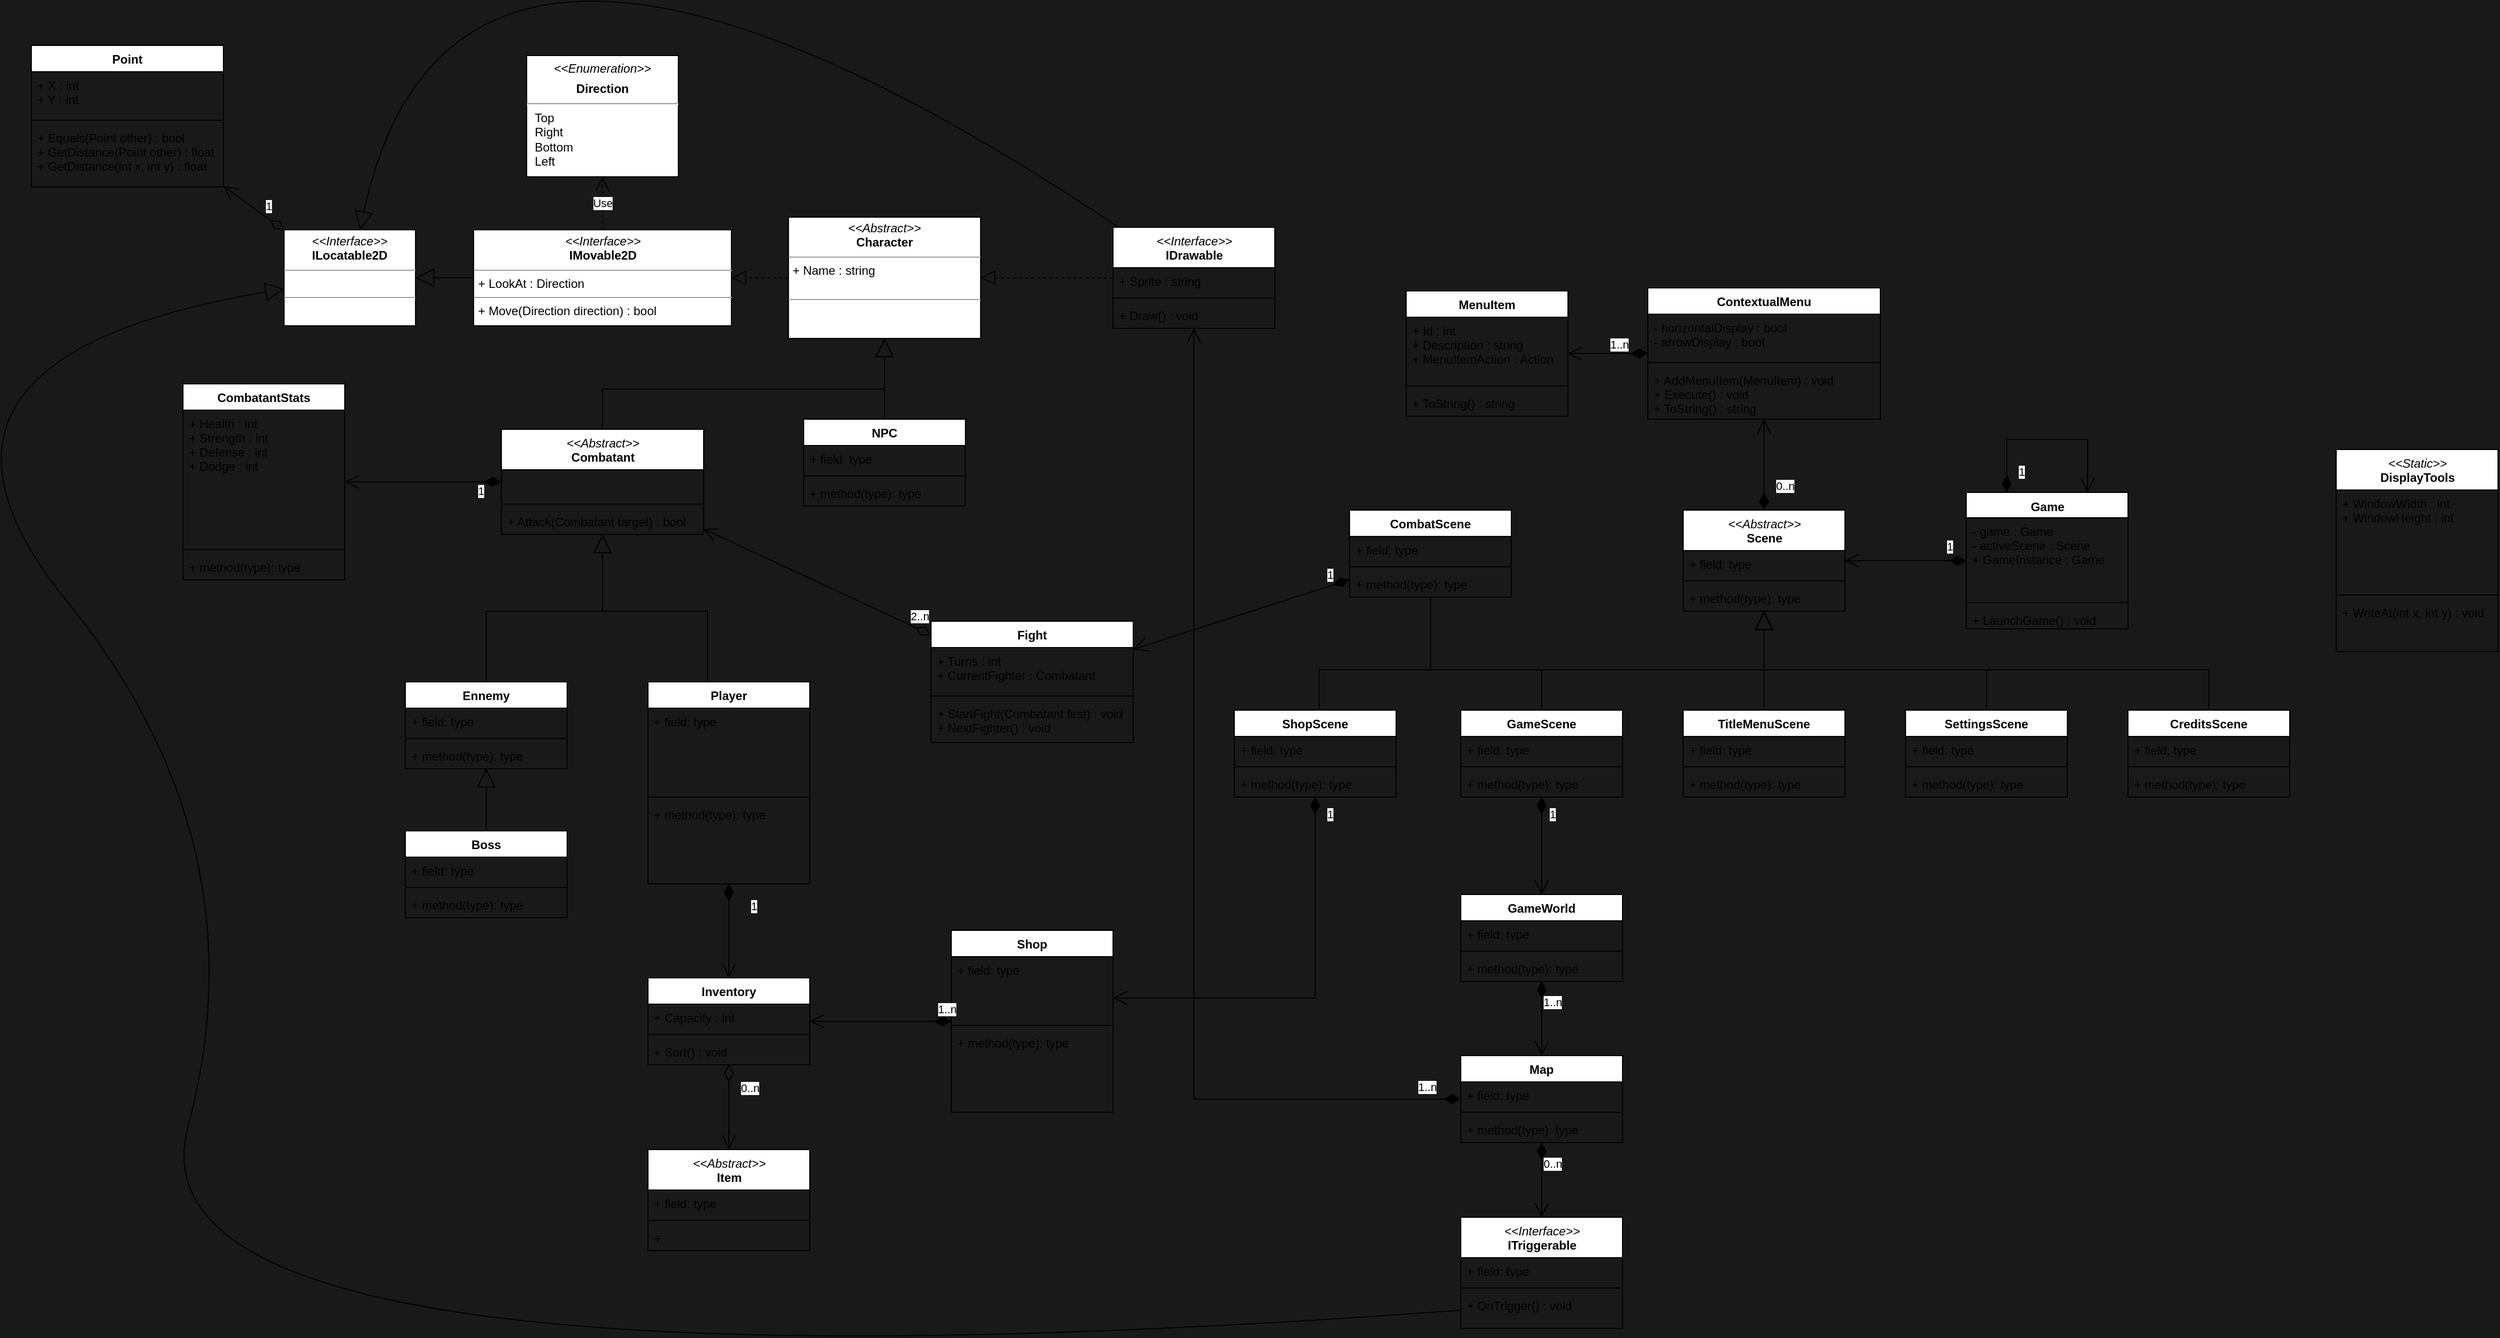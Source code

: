<mxfile version="15.4.0" type="device"><diagram id="C5RBs43oDa-KdzZeNtuy" name="Page-1"><mxGraphModel dx="1221" dy="1114" grid="1" gridSize="10" guides="1" tooltips="1" connect="1" arrows="1" fold="1" page="0" pageScale="1" pageWidth="1169" pageHeight="827" background="#191919" math="0" shadow="0"><root><mxCell id="WIyWlLk6GJQsqaUBKTNV-0"/><mxCell id="WIyWlLk6GJQsqaUBKTNV-1" parent="WIyWlLk6GJQsqaUBKTNV-0"/><mxCell id="5swHYzabRFGuGf4kcsna-0" value="NPC" style="swimlane;fontStyle=1;align=center;verticalAlign=top;childLayout=stackLayout;horizontal=1;startSize=26;horizontalStack=0;resizeParent=1;resizeParentMax=0;resizeLast=0;collapsible=1;marginBottom=0;" parent="WIyWlLk6GJQsqaUBKTNV-1" vertex="1"><mxGeometry x="804" y="380" width="160" height="86" as="geometry"/></mxCell><mxCell id="5swHYzabRFGuGf4kcsna-1" value="+ field: type" style="text;strokeColor=none;fillColor=none;align=left;verticalAlign=top;spacingLeft=4;spacingRight=4;overflow=hidden;rotatable=0;points=[[0,0.5],[1,0.5]];portConstraint=eastwest;" parent="5swHYzabRFGuGf4kcsna-0" vertex="1"><mxGeometry y="26" width="160" height="26" as="geometry"/></mxCell><mxCell id="5swHYzabRFGuGf4kcsna-2" value="" style="line;strokeWidth=1;fillColor=none;align=left;verticalAlign=middle;spacingTop=-1;spacingLeft=3;spacingRight=3;rotatable=0;labelPosition=right;points=[];portConstraint=eastwest;" parent="5swHYzabRFGuGf4kcsna-0" vertex="1"><mxGeometry y="52" width="160" height="8" as="geometry"/></mxCell><mxCell id="5swHYzabRFGuGf4kcsna-3" value="+ method(type): type" style="text;strokeColor=none;fillColor=none;align=left;verticalAlign=top;spacingLeft=4;spacingRight=4;overflow=hidden;rotatable=0;points=[[0,0.5],[1,0.5]];portConstraint=eastwest;" parent="5swHYzabRFGuGf4kcsna-0" vertex="1"><mxGeometry y="60" width="160" height="26" as="geometry"/></mxCell><mxCell id="5swHYzabRFGuGf4kcsna-8" value="Ennemy" style="swimlane;fontStyle=1;align=center;verticalAlign=top;childLayout=stackLayout;horizontal=1;startSize=26;horizontalStack=0;resizeParent=1;resizeParentMax=0;resizeLast=0;collapsible=1;marginBottom=0;" parent="WIyWlLk6GJQsqaUBKTNV-1" vertex="1"><mxGeometry x="410" y="640" width="160" height="86" as="geometry"/></mxCell><mxCell id="5swHYzabRFGuGf4kcsna-9" value="+ field: type" style="text;strokeColor=none;fillColor=none;align=left;verticalAlign=top;spacingLeft=4;spacingRight=4;overflow=hidden;rotatable=0;points=[[0,0.5],[1,0.5]];portConstraint=eastwest;" parent="5swHYzabRFGuGf4kcsna-8" vertex="1"><mxGeometry y="26" width="160" height="26" as="geometry"/></mxCell><mxCell id="5swHYzabRFGuGf4kcsna-10" value="" style="line;strokeWidth=1;fillColor=none;align=left;verticalAlign=middle;spacingTop=-1;spacingLeft=3;spacingRight=3;rotatable=0;labelPosition=right;points=[];portConstraint=eastwest;" parent="5swHYzabRFGuGf4kcsna-8" vertex="1"><mxGeometry y="52" width="160" height="8" as="geometry"/></mxCell><mxCell id="5swHYzabRFGuGf4kcsna-11" value="+ method(type): type" style="text;strokeColor=none;fillColor=none;align=left;verticalAlign=top;spacingLeft=4;spacingRight=4;overflow=hidden;rotatable=0;points=[[0,0.5],[1,0.5]];portConstraint=eastwest;" parent="5swHYzabRFGuGf4kcsna-8" vertex="1"><mxGeometry y="60" width="160" height="26" as="geometry"/></mxCell><mxCell id="5swHYzabRFGuGf4kcsna-12" value="Player" style="swimlane;fontStyle=1;align=center;verticalAlign=top;childLayout=stackLayout;horizontal=1;startSize=26;horizontalStack=0;resizeParent=1;resizeParentMax=0;resizeLast=0;collapsible=1;marginBottom=0;strokeWidth=1;" parent="WIyWlLk6GJQsqaUBKTNV-1" vertex="1"><mxGeometry x="650" y="640" width="160" height="200" as="geometry"/></mxCell><mxCell id="5swHYzabRFGuGf4kcsna-13" value="+ field: type" style="text;strokeColor=none;fillColor=none;align=left;verticalAlign=top;spacingLeft=4;spacingRight=4;overflow=hidden;rotatable=0;points=[[0,0.5],[1,0.5]];portConstraint=eastwest;" parent="5swHYzabRFGuGf4kcsna-12" vertex="1"><mxGeometry y="26" width="160" height="84" as="geometry"/></mxCell><mxCell id="5swHYzabRFGuGf4kcsna-14" value="" style="line;strokeWidth=1;fillColor=none;align=left;verticalAlign=middle;spacingTop=-1;spacingLeft=3;spacingRight=3;rotatable=0;labelPosition=right;points=[];portConstraint=eastwest;" parent="5swHYzabRFGuGf4kcsna-12" vertex="1"><mxGeometry y="110" width="160" height="8" as="geometry"/></mxCell><mxCell id="5swHYzabRFGuGf4kcsna-15" value="+ method(type): type" style="text;strokeColor=none;fillColor=none;align=left;verticalAlign=top;spacingLeft=4;spacingRight=4;overflow=hidden;rotatable=0;points=[[0,0.5],[1,0.5]];portConstraint=eastwest;" parent="5swHYzabRFGuGf4kcsna-12" vertex="1"><mxGeometry y="118" width="160" height="82" as="geometry"/></mxCell><mxCell id="5swHYzabRFGuGf4kcsna-21" value="Boss" style="swimlane;fontStyle=1;align=center;verticalAlign=top;childLayout=stackLayout;horizontal=1;startSize=26;horizontalStack=0;resizeParent=1;resizeParentMax=0;resizeLast=0;collapsible=1;marginBottom=0;" parent="WIyWlLk6GJQsqaUBKTNV-1" vertex="1"><mxGeometry x="410" y="787.5" width="160" height="86" as="geometry"/></mxCell><mxCell id="5swHYzabRFGuGf4kcsna-22" value="+ field: type" style="text;strokeColor=none;fillColor=none;align=left;verticalAlign=top;spacingLeft=4;spacingRight=4;overflow=hidden;rotatable=0;points=[[0,0.5],[1,0.5]];portConstraint=eastwest;" parent="5swHYzabRFGuGf4kcsna-21" vertex="1"><mxGeometry y="26" width="160" height="26" as="geometry"/></mxCell><mxCell id="5swHYzabRFGuGf4kcsna-23" value="" style="line;strokeWidth=1;fillColor=none;align=left;verticalAlign=middle;spacingTop=-1;spacingLeft=3;spacingRight=3;rotatable=0;labelPosition=right;points=[];portConstraint=eastwest;" parent="5swHYzabRFGuGf4kcsna-21" vertex="1"><mxGeometry y="52" width="160" height="8" as="geometry"/></mxCell><mxCell id="5swHYzabRFGuGf4kcsna-24" value="+ method(type): type" style="text;strokeColor=none;fillColor=none;align=left;verticalAlign=top;spacingLeft=4;spacingRight=4;overflow=hidden;rotatable=0;points=[[0,0.5],[1,0.5]];portConstraint=eastwest;" parent="5swHYzabRFGuGf4kcsna-21" vertex="1"><mxGeometry y="60" width="160" height="26" as="geometry"/></mxCell><mxCell id="5swHYzabRFGuGf4kcsna-29" value="&lt;p style=&quot;margin: 0px ; margin-top: 4px ; text-align: center&quot;&gt;&lt;i&gt;&amp;lt;&amp;lt;Abstract&amp;gt;&amp;gt;&lt;/i&gt;&lt;br&gt;&lt;b&gt;Character&lt;/b&gt;&lt;/p&gt;&lt;hr size=&quot;1&quot;&gt;&lt;p style=&quot;margin: 0px ; margin-left: 4px&quot;&gt;+ Name : string&lt;br&gt;&lt;/p&gt;&lt;p style=&quot;margin: 0px ; margin-left: 4px&quot;&gt;&lt;br&gt;&lt;/p&gt;&lt;hr size=&quot;1&quot;&gt;&lt;p style=&quot;margin: 0px ; margin-left: 4px&quot;&gt;&lt;br&gt;&lt;/p&gt;" style="verticalAlign=top;align=left;overflow=fill;fontSize=12;fontFamily=Helvetica;html=1;" parent="WIyWlLk6GJQsqaUBKTNV-1" vertex="1"><mxGeometry x="789" y="180" width="190" height="120" as="geometry"/></mxCell><mxCell id="5swHYzabRFGuGf4kcsna-32" value="" style="endArrow=block;endSize=16;endFill=0;html=1;edgeStyle=orthogonalEdgeStyle;rounded=0;" parent="WIyWlLk6GJQsqaUBKTNV-1" source="INyZbUlqWB3TaKGI_eGS-89" target="5swHYzabRFGuGf4kcsna-29" edge="1"><mxGeometry width="160" relative="1" as="geometry"><mxPoint x="894" y="480" as="sourcePoint"/><mxPoint x="894" y="330" as="targetPoint"/><Array as="points"><mxPoint x="605" y="350"/><mxPoint x="884" y="350"/></Array></mxGeometry></mxCell><mxCell id="5swHYzabRFGuGf4kcsna-34" value="" style="endArrow=block;endSize=16;endFill=0;html=1;edgeStyle=orthogonalEdgeStyle;" parent="WIyWlLk6GJQsqaUBKTNV-1" source="5swHYzabRFGuGf4kcsna-21" target="5swHYzabRFGuGf4kcsna-8" edge="1"><mxGeometry width="160" relative="1" as="geometry"><mxPoint x="695" y="560" as="sourcePoint"/><mxPoint x="695" y="410" as="targetPoint"/></mxGeometry></mxCell><mxCell id="5swHYzabRFGuGf4kcsna-46" value="Point" style="swimlane;fontStyle=1;align=center;verticalAlign=top;childLayout=stackLayout;horizontal=1;startSize=26;horizontalStack=0;resizeParent=1;resizeParentMax=0;resizeLast=0;collapsible=1;marginBottom=0;" parent="WIyWlLk6GJQsqaUBKTNV-1" vertex="1"><mxGeometry x="40" y="10" width="190" height="140" as="geometry"/></mxCell><mxCell id="5swHYzabRFGuGf4kcsna-47" value="+ X : int&#10;+ Y : int" style="text;strokeColor=none;fillColor=none;align=left;verticalAlign=top;spacingLeft=4;spacingRight=4;overflow=hidden;rotatable=0;points=[[0,0.5],[1,0.5]];portConstraint=eastwest;" parent="5swHYzabRFGuGf4kcsna-46" vertex="1"><mxGeometry y="26" width="190" height="44" as="geometry"/></mxCell><mxCell id="5swHYzabRFGuGf4kcsna-48" value="" style="line;strokeWidth=1;fillColor=none;align=left;verticalAlign=middle;spacingTop=-1;spacingLeft=3;spacingRight=3;rotatable=0;labelPosition=right;points=[];portConstraint=eastwest;" parent="5swHYzabRFGuGf4kcsna-46" vertex="1"><mxGeometry y="70" width="190" height="8" as="geometry"/></mxCell><mxCell id="5swHYzabRFGuGf4kcsna-49" value="+ Equals(Point other) : bool&#10;+ GetDistance(Point other) : float&#10;+ GetDistance(int x, int y) : float" style="text;strokeColor=none;fillColor=none;align=left;verticalAlign=top;spacingLeft=4;spacingRight=4;overflow=hidden;rotatable=0;points=[[0,0.5],[1,0.5]];portConstraint=eastwest;" parent="5swHYzabRFGuGf4kcsna-46" vertex="1"><mxGeometry y="78" width="190" height="62" as="geometry"/></mxCell><mxCell id="5swHYzabRFGuGf4kcsna-54" value="&lt;p style=&quot;margin: 0px ; margin-top: 4px ; text-align: center&quot;&gt;&lt;i&gt;&amp;lt;&amp;lt;Interface&amp;gt;&amp;gt;&lt;/i&gt;&lt;br&gt;&lt;b&gt;IMovable2D&lt;/b&gt;&lt;/p&gt;&lt;hr size=&quot;1&quot;&gt;&lt;p style=&quot;margin: 0px ; margin-left: 4px&quot;&gt;+ LookAt : Direction&lt;/p&gt;&lt;hr size=&quot;1&quot;&gt;&lt;p style=&quot;margin: 0px ; margin-left: 4px&quot;&gt;+ Move(Direction direction) : bool&lt;br&gt;&lt;/p&gt;" style="verticalAlign=top;align=left;overflow=fill;fontSize=12;fontFamily=Helvetica;html=1;" parent="WIyWlLk6GJQsqaUBKTNV-1" vertex="1"><mxGeometry x="477.5" y="192.5" width="255" height="95" as="geometry"/></mxCell><mxCell id="5swHYzabRFGuGf4kcsna-57" value="" style="endArrow=block;dashed=1;endFill=0;endSize=12;html=1;edgeStyle=orthogonalEdgeStyle;" parent="WIyWlLk6GJQsqaUBKTNV-1" source="5swHYzabRFGuGf4kcsna-29" target="5swHYzabRFGuGf4kcsna-54" edge="1"><mxGeometry width="160" relative="1" as="geometry"><mxPoint x="880" y="160" as="sourcePoint"/><mxPoint x="760" y="100" as="targetPoint"/></mxGeometry></mxCell><mxCell id="5swHYzabRFGuGf4kcsna-67" value="&lt;p style=&quot;margin: 0px ; margin-top: 6px ; text-align: center&quot;&gt;&lt;i&gt;&amp;lt;&amp;lt;Enumeration&amp;gt;&amp;gt;&lt;/i&gt;&lt;br&gt;&lt;/p&gt;&lt;p style=&quot;margin: 0px ; margin-top: 6px ; text-align: center&quot;&gt;&lt;b&gt;Direction&lt;/b&gt;&lt;/p&gt;&lt;hr&gt;&lt;p style=&quot;margin: 0px ; margin-left: 8px&quot;&gt;Top&lt;/p&gt;&lt;p style=&quot;margin: 0px ; margin-left: 8px&quot;&gt;Right&lt;/p&gt;&lt;p style=&quot;margin: 0px ; margin-left: 8px&quot;&gt;Bottom&lt;/p&gt;&lt;p style=&quot;margin: 0px ; margin-left: 8px&quot;&gt;Left&lt;/p&gt;" style="align=left;overflow=fill;html=1;dropTarget=0;" parent="WIyWlLk6GJQsqaUBKTNV-1" vertex="1"><mxGeometry x="530" y="20" width="150" height="120" as="geometry"/></mxCell><mxCell id="5swHYzabRFGuGf4kcsna-75" value="&lt;p style=&quot;margin: 0px ; margin-top: 4px ; text-align: center&quot;&gt;&lt;i&gt;&amp;lt;&amp;lt;Interface&amp;gt;&amp;gt;&lt;/i&gt;&lt;br&gt;&lt;b&gt;ILocatable2D&lt;/b&gt;&lt;/p&gt;&lt;hr size=&quot;1&quot;&gt;&lt;p style=&quot;margin: 0px ; margin-left: 4px&quot;&gt;&lt;br&gt;&lt;/p&gt;&lt;hr size=&quot;1&quot;&gt;&lt;p style=&quot;margin: 0px ; margin-left: 4px&quot;&gt;&lt;br&gt;&lt;/p&gt;" style="verticalAlign=top;align=left;overflow=fill;fontSize=12;fontFamily=Helvetica;html=1;" parent="WIyWlLk6GJQsqaUBKTNV-1" vertex="1"><mxGeometry x="290" y="192.5" width="130" height="95" as="geometry"/></mxCell><mxCell id="5swHYzabRFGuGf4kcsna-76" value="" style="endArrow=block;endSize=16;endFill=0;html=1;edgeStyle=orthogonalEdgeStyle;" parent="WIyWlLk6GJQsqaUBKTNV-1" source="5swHYzabRFGuGf4kcsna-54" target="5swHYzabRFGuGf4kcsna-75" edge="1"><mxGeometry width="160" relative="1" as="geometry"><mxPoint x="1150.0" y="600" as="sourcePoint"/><mxPoint x="1150.0" y="506" as="targetPoint"/></mxGeometry></mxCell><mxCell id="KrV9ADqe-Hzgv187CyDO-4" value="1" style="endArrow=open;html=1;endSize=12;startArrow=diamondThin;startSize=14;startFill=0;align=left;verticalAlign=bottom;" parent="WIyWlLk6GJQsqaUBKTNV-1" source="5swHYzabRFGuGf4kcsna-75" target="5swHYzabRFGuGf4kcsna-46" edge="1"><mxGeometry x="-0.333" relative="1" as="geometry"><mxPoint x="325" y="287.5" as="sourcePoint"/><mxPoint x="325" y="447.5" as="targetPoint"/><mxPoint as="offset"/></mxGeometry></mxCell><mxCell id="KrV9ADqe-Hzgv187CyDO-5" value="Use" style="endArrow=open;endSize=12;dashed=1;html=1;edgeStyle=orthogonalEdgeStyle;" parent="WIyWlLk6GJQsqaUBKTNV-1" source="5swHYzabRFGuGf4kcsna-54" target="5swHYzabRFGuGf4kcsna-67" edge="1"><mxGeometry width="160" relative="1" as="geometry"><mxPoint x="450" y="130" as="sourcePoint"/><mxPoint x="680" y="161" as="targetPoint"/></mxGeometry></mxCell><mxCell id="KrV9ADqe-Hzgv187CyDO-27" value="Inventory" style="swimlane;fontStyle=1;align=center;verticalAlign=top;childLayout=stackLayout;horizontal=1;startSize=26;horizontalStack=0;resizeParent=1;resizeParentMax=0;resizeLast=0;collapsible=1;marginBottom=0;" parent="WIyWlLk6GJQsqaUBKTNV-1" vertex="1"><mxGeometry x="650" y="933" width="160" height="86" as="geometry"/></mxCell><mxCell id="KrV9ADqe-Hzgv187CyDO-28" value="+ Capacity : int" style="text;strokeColor=none;fillColor=none;align=left;verticalAlign=top;spacingLeft=4;spacingRight=4;overflow=hidden;rotatable=0;points=[[0,0.5],[1,0.5]];portConstraint=eastwest;" parent="KrV9ADqe-Hzgv187CyDO-27" vertex="1"><mxGeometry y="26" width="160" height="26" as="geometry"/></mxCell><mxCell id="KrV9ADqe-Hzgv187CyDO-29" value="" style="line;strokeWidth=1;fillColor=none;align=left;verticalAlign=middle;spacingTop=-1;spacingLeft=3;spacingRight=3;rotatable=0;labelPosition=right;points=[];portConstraint=eastwest;" parent="KrV9ADqe-Hzgv187CyDO-27" vertex="1"><mxGeometry y="52" width="160" height="8" as="geometry"/></mxCell><mxCell id="KrV9ADqe-Hzgv187CyDO-30" value="+ Sort() : void" style="text;strokeColor=none;fillColor=none;align=left;verticalAlign=top;spacingLeft=4;spacingRight=4;overflow=hidden;rotatable=0;points=[[0,0.5],[1,0.5]];portConstraint=eastwest;" parent="KrV9ADqe-Hzgv187CyDO-27" vertex="1"><mxGeometry y="60" width="160" height="26" as="geometry"/></mxCell><mxCell id="f3-75gtxWehkVHyLDxz1-0" value="0..n" style="endArrow=open;html=1;endSize=12;startArrow=diamondThin;startSize=14;startFill=0;edgeStyle=orthogonalEdgeStyle;align=left;verticalAlign=bottom;rounded=0;" parent="WIyWlLk6GJQsqaUBKTNV-1" source="KrV9ADqe-Hzgv187CyDO-27" target="vQ3LU-gLf3fFYxBnBf0y-0" edge="1"><mxGeometry x="-0.25" y="10" relative="1" as="geometry"><mxPoint x="575" y="782.5" as="sourcePoint"/><mxPoint x="510" y="840" as="targetPoint"/><mxPoint as="offset"/></mxGeometry></mxCell><mxCell id="f3-75gtxWehkVHyLDxz1-1" value="1" style="endArrow=open;html=1;endSize=12;startArrow=diamondThin;startSize=14;startFill=1;edgeStyle=orthogonalEdgeStyle;align=left;verticalAlign=bottom;rounded=0;" parent="WIyWlLk6GJQsqaUBKTNV-1" source="5swHYzabRFGuGf4kcsna-12" target="KrV9ADqe-Hzgv187CyDO-27" edge="1"><mxGeometry x="-0.333" y="20" relative="1" as="geometry"><mxPoint x="685" y="860" as="sourcePoint"/><mxPoint x="845" y="860" as="targetPoint"/><mxPoint as="offset"/></mxGeometry></mxCell><mxCell id="f3-75gtxWehkVHyLDxz1-2" value="GameWorld" style="swimlane;fontStyle=1;align=center;verticalAlign=top;childLayout=stackLayout;horizontal=1;startSize=26;horizontalStack=0;resizeParent=1;resizeParentMax=0;resizeLast=0;collapsible=1;marginBottom=0;" parent="WIyWlLk6GJQsqaUBKTNV-1" vertex="1"><mxGeometry x="1454" y="850.5" width="160" height="86" as="geometry"/></mxCell><mxCell id="f3-75gtxWehkVHyLDxz1-3" value="+ field: type" style="text;strokeColor=none;fillColor=none;align=left;verticalAlign=top;spacingLeft=4;spacingRight=4;overflow=hidden;rotatable=0;points=[[0,0.5],[1,0.5]];portConstraint=eastwest;" parent="f3-75gtxWehkVHyLDxz1-2" vertex="1"><mxGeometry y="26" width="160" height="26" as="geometry"/></mxCell><mxCell id="f3-75gtxWehkVHyLDxz1-4" value="" style="line;strokeWidth=1;fillColor=none;align=left;verticalAlign=middle;spacingTop=-1;spacingLeft=3;spacingRight=3;rotatable=0;labelPosition=right;points=[];portConstraint=eastwest;" parent="f3-75gtxWehkVHyLDxz1-2" vertex="1"><mxGeometry y="52" width="160" height="8" as="geometry"/></mxCell><mxCell id="f3-75gtxWehkVHyLDxz1-5" value="+ method(type): type" style="text;strokeColor=none;fillColor=none;align=left;verticalAlign=top;spacingLeft=4;spacingRight=4;overflow=hidden;rotatable=0;points=[[0,0.5],[1,0.5]];portConstraint=eastwest;" parent="f3-75gtxWehkVHyLDxz1-2" vertex="1"><mxGeometry y="60" width="160" height="26" as="geometry"/></mxCell><mxCell id="INyZbUlqWB3TaKGI_eGS-0" value="Map" style="swimlane;fontStyle=1;align=center;verticalAlign=top;childLayout=stackLayout;horizontal=1;startSize=26;horizontalStack=0;resizeParent=1;resizeParentMax=0;resizeLast=0;collapsible=1;marginBottom=0;" parent="WIyWlLk6GJQsqaUBKTNV-1" vertex="1"><mxGeometry x="1454" y="1010" width="160" height="86" as="geometry"/></mxCell><mxCell id="INyZbUlqWB3TaKGI_eGS-1" value="+ field: type" style="text;strokeColor=none;fillColor=none;align=left;verticalAlign=top;spacingLeft=4;spacingRight=4;overflow=hidden;rotatable=0;points=[[0,0.5],[1,0.5]];portConstraint=eastwest;" parent="INyZbUlqWB3TaKGI_eGS-0" vertex="1"><mxGeometry y="26" width="160" height="26" as="geometry"/></mxCell><mxCell id="INyZbUlqWB3TaKGI_eGS-2" value="" style="line;strokeWidth=1;fillColor=none;align=left;verticalAlign=middle;spacingTop=-1;spacingLeft=3;spacingRight=3;rotatable=0;labelPosition=right;points=[];portConstraint=eastwest;" parent="INyZbUlqWB3TaKGI_eGS-0" vertex="1"><mxGeometry y="52" width="160" height="8" as="geometry"/></mxCell><mxCell id="INyZbUlqWB3TaKGI_eGS-3" value="+ method(type): type" style="text;strokeColor=none;fillColor=none;align=left;verticalAlign=top;spacingLeft=4;spacingRight=4;overflow=hidden;rotatable=0;points=[[0,0.5],[1,0.5]];portConstraint=eastwest;" parent="INyZbUlqWB3TaKGI_eGS-0" vertex="1"><mxGeometry y="60" width="160" height="26" as="geometry"/></mxCell><mxCell id="INyZbUlqWB3TaKGI_eGS-5" value="1..n" style="endArrow=open;html=1;endSize=12;startArrow=diamondThin;startSize=14;startFill=1;edgeStyle=orthogonalEdgeStyle;align=left;verticalAlign=bottom;rounded=0;" parent="WIyWlLk6GJQsqaUBKTNV-1" source="f3-75gtxWehkVHyLDxz1-2" target="INyZbUlqWB3TaKGI_eGS-0" edge="1"><mxGeometry x="-0.191" relative="1" as="geometry"><mxPoint x="1670" y="970" as="sourcePoint"/><mxPoint x="1670" y="1101" as="targetPoint"/><mxPoint as="offset"/></mxGeometry></mxCell><mxCell id="INyZbUlqWB3TaKGI_eGS-10" value="&lt;i&gt;&amp;lt;&amp;lt;Interface&amp;gt;&amp;gt;&lt;br&gt;&lt;/i&gt;&lt;b&gt;ITriggerable&lt;/b&gt;" style="swimlane;fontStyle=0;align=center;verticalAlign=top;childLayout=stackLayout;horizontal=1;startSize=40;horizontalStack=0;resizeParent=1;resizeParentMax=0;resizeLast=0;collapsible=1;marginBottom=0;html=1;" parent="WIyWlLk6GJQsqaUBKTNV-1" vertex="1"><mxGeometry x="1454" y="1170" width="160" height="110" as="geometry"/></mxCell><mxCell id="INyZbUlqWB3TaKGI_eGS-11" value="+ field: type" style="text;strokeColor=none;fillColor=none;align=left;verticalAlign=top;spacingLeft=4;spacingRight=4;overflow=hidden;rotatable=0;points=[[0,0.5],[1,0.5]];portConstraint=eastwest;" parent="INyZbUlqWB3TaKGI_eGS-10" vertex="1"><mxGeometry y="40" width="160" height="26" as="geometry"/></mxCell><mxCell id="INyZbUlqWB3TaKGI_eGS-12" value="" style="line;strokeWidth=1;fillColor=none;align=left;verticalAlign=middle;spacingTop=-1;spacingLeft=3;spacingRight=3;rotatable=0;labelPosition=right;points=[];portConstraint=eastwest;" parent="INyZbUlqWB3TaKGI_eGS-10" vertex="1"><mxGeometry y="66" width="160" height="8" as="geometry"/></mxCell><mxCell id="INyZbUlqWB3TaKGI_eGS-13" value="+ OnTrigger() : void" style="text;strokeColor=none;fillColor=none;align=left;verticalAlign=top;spacingLeft=4;spacingRight=4;overflow=hidden;rotatable=0;points=[[0,0.5],[1,0.5]];portConstraint=eastwest;" parent="INyZbUlqWB3TaKGI_eGS-10" vertex="1"><mxGeometry y="74" width="160" height="36" as="geometry"/></mxCell><mxCell id="INyZbUlqWB3TaKGI_eGS-14" value="CombatantStats" style="swimlane;fontStyle=1;align=center;verticalAlign=top;childLayout=stackLayout;horizontal=1;startSize=26;horizontalStack=0;resizeParent=1;resizeParentMax=0;resizeLast=0;collapsible=1;marginBottom=0;" parent="WIyWlLk6GJQsqaUBKTNV-1" vertex="1"><mxGeometry x="190" y="345" width="160" height="194" as="geometry"/></mxCell><mxCell id="INyZbUlqWB3TaKGI_eGS-15" value="+ Health : int&#10;+ Strength : int&#10;+ Defense : int&#10;+ Dodge : int" style="text;strokeColor=none;fillColor=none;align=left;verticalAlign=top;spacingLeft=4;spacingRight=4;overflow=hidden;rotatable=0;points=[[0,0.5],[1,0.5]];portConstraint=eastwest;" parent="INyZbUlqWB3TaKGI_eGS-14" vertex="1"><mxGeometry y="26" width="160" height="134" as="geometry"/></mxCell><mxCell id="INyZbUlqWB3TaKGI_eGS-16" value="" style="line;strokeWidth=1;fillColor=none;align=left;verticalAlign=middle;spacingTop=-1;spacingLeft=3;spacingRight=3;rotatable=0;labelPosition=right;points=[];portConstraint=eastwest;" parent="INyZbUlqWB3TaKGI_eGS-14" vertex="1"><mxGeometry y="160" width="160" height="8" as="geometry"/></mxCell><mxCell id="INyZbUlqWB3TaKGI_eGS-17" value="+ method(type): type" style="text;strokeColor=none;fillColor=none;align=left;verticalAlign=top;spacingLeft=4;spacingRight=4;overflow=hidden;rotatable=0;points=[[0,0.5],[1,0.5]];portConstraint=eastwest;" parent="INyZbUlqWB3TaKGI_eGS-14" vertex="1"><mxGeometry y="168" width="160" height="26" as="geometry"/></mxCell><mxCell id="INyZbUlqWB3TaKGI_eGS-18" value="Shop" style="swimlane;fontStyle=1;align=center;verticalAlign=top;childLayout=stackLayout;horizontal=1;startSize=26;horizontalStack=0;resizeParent=1;resizeParentMax=0;resizeLast=0;collapsible=1;marginBottom=0;" parent="WIyWlLk6GJQsqaUBKTNV-1" vertex="1"><mxGeometry x="950" y="886" width="160" height="180" as="geometry"><mxRectangle x="1730" y="936.5" width="60" height="26" as="alternateBounds"/></mxGeometry></mxCell><mxCell id="INyZbUlqWB3TaKGI_eGS-19" value="+ field: type" style="text;strokeColor=none;fillColor=none;align=left;verticalAlign=top;spacingLeft=4;spacingRight=4;overflow=hidden;rotatable=0;points=[[0,0.5],[1,0.5]];portConstraint=eastwest;" parent="INyZbUlqWB3TaKGI_eGS-18" vertex="1"><mxGeometry y="26" width="160" height="64" as="geometry"/></mxCell><mxCell id="INyZbUlqWB3TaKGI_eGS-20" value="" style="line;strokeWidth=1;fillColor=none;align=left;verticalAlign=middle;spacingTop=-1;spacingLeft=3;spacingRight=3;rotatable=0;labelPosition=right;points=[];portConstraint=eastwest;" parent="INyZbUlqWB3TaKGI_eGS-18" vertex="1"><mxGeometry y="90" width="160" height="8" as="geometry"/></mxCell><mxCell id="INyZbUlqWB3TaKGI_eGS-21" value="+ method(type): type" style="text;strokeColor=none;fillColor=none;align=left;verticalAlign=top;spacingLeft=4;spacingRight=4;overflow=hidden;rotatable=0;points=[[0,0.5],[1,0.5]];portConstraint=eastwest;" parent="INyZbUlqWB3TaKGI_eGS-18" vertex="1"><mxGeometry y="98" width="160" height="82" as="geometry"/></mxCell><mxCell id="INyZbUlqWB3TaKGI_eGS-22" value="MenuItem" style="swimlane;fontStyle=1;align=center;verticalAlign=top;childLayout=stackLayout;horizontal=1;startSize=26;horizontalStack=0;resizeParent=1;resizeParentMax=0;resizeLast=0;collapsible=1;marginBottom=0;" parent="WIyWlLk6GJQsqaUBKTNV-1" vertex="1"><mxGeometry x="1400" y="253" width="160" height="124" as="geometry"/></mxCell><mxCell id="INyZbUlqWB3TaKGI_eGS-23" value="+ Id : int&#10;+ Description : string&#10;+ MenuItemAction : Action" style="text;strokeColor=none;fillColor=none;align=left;verticalAlign=top;spacingLeft=4;spacingRight=4;overflow=hidden;rotatable=0;points=[[0,0.5],[1,0.5]];portConstraint=eastwest;" parent="INyZbUlqWB3TaKGI_eGS-22" vertex="1"><mxGeometry y="26" width="160" height="64" as="geometry"/></mxCell><mxCell id="INyZbUlqWB3TaKGI_eGS-24" value="" style="line;strokeWidth=1;fillColor=none;align=left;verticalAlign=middle;spacingTop=-1;spacingLeft=3;spacingRight=3;rotatable=0;labelPosition=right;points=[];portConstraint=eastwest;" parent="INyZbUlqWB3TaKGI_eGS-22" vertex="1"><mxGeometry y="90" width="160" height="8" as="geometry"/></mxCell><mxCell id="INyZbUlqWB3TaKGI_eGS-25" value="+ ToString() : string" style="text;strokeColor=none;fillColor=none;align=left;verticalAlign=top;spacingLeft=4;spacingRight=4;overflow=hidden;rotatable=0;points=[[0,0.5],[1,0.5]];portConstraint=eastwest;" parent="INyZbUlqWB3TaKGI_eGS-22" vertex="1"><mxGeometry y="98" width="160" height="26" as="geometry"/></mxCell><mxCell id="INyZbUlqWB3TaKGI_eGS-26" value="ContextualMenu" style="swimlane;fontStyle=1;align=center;verticalAlign=top;childLayout=stackLayout;horizontal=1;startSize=26;horizontalStack=0;resizeParent=1;resizeParentMax=0;resizeLast=0;collapsible=1;marginBottom=0;" parent="WIyWlLk6GJQsqaUBKTNV-1" vertex="1"><mxGeometry x="1639" y="250" width="230" height="130" as="geometry"/></mxCell><mxCell id="INyZbUlqWB3TaKGI_eGS-27" value="- horizontalDisplay : bool&#10;- arrowDisplay : bool" style="text;strokeColor=none;fillColor=none;align=left;verticalAlign=top;spacingLeft=4;spacingRight=4;overflow=hidden;rotatable=0;points=[[0,0.5],[1,0.5]];portConstraint=eastwest;" parent="INyZbUlqWB3TaKGI_eGS-26" vertex="1"><mxGeometry y="26" width="230" height="44" as="geometry"/></mxCell><mxCell id="INyZbUlqWB3TaKGI_eGS-28" value="" style="line;strokeWidth=1;fillColor=none;align=left;verticalAlign=middle;spacingTop=-1;spacingLeft=3;spacingRight=3;rotatable=0;labelPosition=right;points=[];portConstraint=eastwest;" parent="INyZbUlqWB3TaKGI_eGS-26" vertex="1"><mxGeometry y="70" width="230" height="8" as="geometry"/></mxCell><mxCell id="INyZbUlqWB3TaKGI_eGS-29" value="+ AddMenuItem(MenuItem) : void&#10;+ Execute() : void&#10;+ ToString() : string" style="text;strokeColor=none;fillColor=none;align=left;verticalAlign=top;spacingLeft=4;spacingRight=4;overflow=hidden;rotatable=0;points=[[0,0.5],[1,0.5]];portConstraint=eastwest;" parent="INyZbUlqWB3TaKGI_eGS-26" vertex="1"><mxGeometry y="78" width="230" height="52" as="geometry"/></mxCell><mxCell id="INyZbUlqWB3TaKGI_eGS-30" value="&lt;span style=&quot;font-weight: normal&quot;&gt;&lt;i&gt;&amp;lt;&amp;lt;Abstract&amp;gt;&amp;gt;&lt;/i&gt;&lt;/span&gt;&lt;br&gt;Scene" style="swimlane;fontStyle=1;align=center;verticalAlign=top;childLayout=stackLayout;horizontal=1;startSize=40;horizontalStack=0;resizeParent=1;resizeParentMax=0;resizeLast=0;collapsible=1;marginBottom=0;html=1;" parent="WIyWlLk6GJQsqaUBKTNV-1" vertex="1"><mxGeometry x="1674" y="470" width="160" height="100" as="geometry"/></mxCell><mxCell id="INyZbUlqWB3TaKGI_eGS-31" value="+ field: type" style="text;strokeColor=none;fillColor=none;align=left;verticalAlign=top;spacingLeft=4;spacingRight=4;overflow=hidden;rotatable=0;points=[[0,0.5],[1,0.5]];portConstraint=eastwest;" parent="INyZbUlqWB3TaKGI_eGS-30" vertex="1"><mxGeometry y="40" width="160" height="26" as="geometry"/></mxCell><mxCell id="INyZbUlqWB3TaKGI_eGS-32" value="" style="line;strokeWidth=1;fillColor=none;align=left;verticalAlign=middle;spacingTop=-1;spacingLeft=3;spacingRight=3;rotatable=0;labelPosition=right;points=[];portConstraint=eastwest;" parent="INyZbUlqWB3TaKGI_eGS-30" vertex="1"><mxGeometry y="66" width="160" height="8" as="geometry"/></mxCell><mxCell id="INyZbUlqWB3TaKGI_eGS-33" value="+ method(type): type" style="text;strokeColor=none;fillColor=none;align=left;verticalAlign=top;spacingLeft=4;spacingRight=4;overflow=hidden;rotatable=0;points=[[0,0.5],[1,0.5]];portConstraint=eastwest;" parent="INyZbUlqWB3TaKGI_eGS-30" vertex="1"><mxGeometry y="74" width="160" height="26" as="geometry"/></mxCell><mxCell id="INyZbUlqWB3TaKGI_eGS-42" value="GameScene" style="swimlane;fontStyle=1;align=center;verticalAlign=top;childLayout=stackLayout;horizontal=1;startSize=26;horizontalStack=0;resizeParent=1;resizeParentMax=0;resizeLast=0;collapsible=1;marginBottom=0;" parent="WIyWlLk6GJQsqaUBKTNV-1" vertex="1"><mxGeometry x="1454" y="668" width="160" height="86" as="geometry"/></mxCell><mxCell id="INyZbUlqWB3TaKGI_eGS-43" value="+ field: type" style="text;strokeColor=none;fillColor=none;align=left;verticalAlign=top;spacingLeft=4;spacingRight=4;overflow=hidden;rotatable=0;points=[[0,0.5],[1,0.5]];portConstraint=eastwest;" parent="INyZbUlqWB3TaKGI_eGS-42" vertex="1"><mxGeometry y="26" width="160" height="26" as="geometry"/></mxCell><mxCell id="INyZbUlqWB3TaKGI_eGS-44" value="" style="line;strokeWidth=1;fillColor=none;align=left;verticalAlign=middle;spacingTop=-1;spacingLeft=3;spacingRight=3;rotatable=0;labelPosition=right;points=[];portConstraint=eastwest;" parent="INyZbUlqWB3TaKGI_eGS-42" vertex="1"><mxGeometry y="52" width="160" height="8" as="geometry"/></mxCell><mxCell id="INyZbUlqWB3TaKGI_eGS-45" value="+ method(type): type" style="text;strokeColor=none;fillColor=none;align=left;verticalAlign=top;spacingLeft=4;spacingRight=4;overflow=hidden;rotatable=0;points=[[0,0.5],[1,0.5]];portConstraint=eastwest;" parent="INyZbUlqWB3TaKGI_eGS-42" vertex="1"><mxGeometry y="60" width="160" height="26" as="geometry"/></mxCell><mxCell id="INyZbUlqWB3TaKGI_eGS-46" value="SettingsScene" style="swimlane;fontStyle=1;align=center;verticalAlign=top;childLayout=stackLayout;horizontal=1;startSize=26;horizontalStack=0;resizeParent=1;resizeParentMax=0;resizeLast=0;collapsible=1;marginBottom=0;" parent="WIyWlLk6GJQsqaUBKTNV-1" vertex="1"><mxGeometry x="1894" y="668" width="160" height="86" as="geometry"/></mxCell><mxCell id="INyZbUlqWB3TaKGI_eGS-47" value="+ field: type" style="text;strokeColor=none;fillColor=none;align=left;verticalAlign=top;spacingLeft=4;spacingRight=4;overflow=hidden;rotatable=0;points=[[0,0.5],[1,0.5]];portConstraint=eastwest;" parent="INyZbUlqWB3TaKGI_eGS-46" vertex="1"><mxGeometry y="26" width="160" height="26" as="geometry"/></mxCell><mxCell id="INyZbUlqWB3TaKGI_eGS-48" value="" style="line;strokeWidth=1;fillColor=none;align=left;verticalAlign=middle;spacingTop=-1;spacingLeft=3;spacingRight=3;rotatable=0;labelPosition=right;points=[];portConstraint=eastwest;" parent="INyZbUlqWB3TaKGI_eGS-46" vertex="1"><mxGeometry y="52" width="160" height="8" as="geometry"/></mxCell><mxCell id="INyZbUlqWB3TaKGI_eGS-49" value="+ method(type): type" style="text;strokeColor=none;fillColor=none;align=left;verticalAlign=top;spacingLeft=4;spacingRight=4;overflow=hidden;rotatable=0;points=[[0,0.5],[1,0.5]];portConstraint=eastwest;" parent="INyZbUlqWB3TaKGI_eGS-46" vertex="1"><mxGeometry y="60" width="160" height="26" as="geometry"/></mxCell><mxCell id="INyZbUlqWB3TaKGI_eGS-55" value="CreditsScene" style="swimlane;fontStyle=1;align=center;verticalAlign=top;childLayout=stackLayout;horizontal=1;startSize=26;horizontalStack=0;resizeParent=1;resizeParentMax=0;resizeLast=0;collapsible=1;marginBottom=0;" parent="WIyWlLk6GJQsqaUBKTNV-1" vertex="1"><mxGeometry x="2114" y="668" width="160" height="86" as="geometry"/></mxCell><mxCell id="INyZbUlqWB3TaKGI_eGS-56" value="+ field: type" style="text;strokeColor=none;fillColor=none;align=left;verticalAlign=top;spacingLeft=4;spacingRight=4;overflow=hidden;rotatable=0;points=[[0,0.5],[1,0.5]];portConstraint=eastwest;" parent="INyZbUlqWB3TaKGI_eGS-55" vertex="1"><mxGeometry y="26" width="160" height="26" as="geometry"/></mxCell><mxCell id="INyZbUlqWB3TaKGI_eGS-57" value="" style="line;strokeWidth=1;fillColor=none;align=left;verticalAlign=middle;spacingTop=-1;spacingLeft=3;spacingRight=3;rotatable=0;labelPosition=right;points=[];portConstraint=eastwest;" parent="INyZbUlqWB3TaKGI_eGS-55" vertex="1"><mxGeometry y="52" width="160" height="8" as="geometry"/></mxCell><mxCell id="INyZbUlqWB3TaKGI_eGS-58" value="+ method(type): type" style="text;strokeColor=none;fillColor=none;align=left;verticalAlign=top;spacingLeft=4;spacingRight=4;overflow=hidden;rotatable=0;points=[[0,0.5],[1,0.5]];portConstraint=eastwest;" parent="INyZbUlqWB3TaKGI_eGS-55" vertex="1"><mxGeometry y="60" width="160" height="26" as="geometry"/></mxCell><mxCell id="INyZbUlqWB3TaKGI_eGS-60" value="" style="endArrow=block;endSize=16;endFill=0;html=1;edgeStyle=orthogonalEdgeStyle;rounded=0;" parent="WIyWlLk6GJQsqaUBKTNV-1" source="ZeyJfRGJp5ILN43uJApm-3" target="INyZbUlqWB3TaKGI_eGS-30" edge="1"><mxGeometry width="160" relative="1" as="geometry"><mxPoint x="1754.0" y="668" as="sourcePoint"/><mxPoint x="1224" y="538.0" as="targetPoint"/></mxGeometry></mxCell><mxCell id="INyZbUlqWB3TaKGI_eGS-65" value="" style="endArrow=block;endSize=16;endFill=0;html=1;edgeStyle=orthogonalEdgeStyle;rounded=0;" parent="WIyWlLk6GJQsqaUBKTNV-1" source="INyZbUlqWB3TaKGI_eGS-55" target="INyZbUlqWB3TaKGI_eGS-30" edge="1"><mxGeometry width="160" relative="1" as="geometry"><mxPoint x="1764" y="678" as="sourcePoint"/><mxPoint x="1764" y="578" as="targetPoint"/><Array as="points"><mxPoint x="2194" y="628"/><mxPoint x="1754" y="628"/></Array></mxGeometry></mxCell><mxCell id="INyZbUlqWB3TaKGI_eGS-66" value="" style="endArrow=block;endSize=16;endFill=0;html=1;edgeStyle=orthogonalEdgeStyle;rounded=0;" parent="WIyWlLk6GJQsqaUBKTNV-1" source="INyZbUlqWB3TaKGI_eGS-46" target="INyZbUlqWB3TaKGI_eGS-30" edge="1"><mxGeometry width="160" relative="1" as="geometry"><mxPoint x="1774" y="688" as="sourcePoint"/><mxPoint x="1774" y="588" as="targetPoint"/><Array as="points"><mxPoint x="1974" y="628"/><mxPoint x="1754" y="628"/></Array></mxGeometry></mxCell><mxCell id="INyZbUlqWB3TaKGI_eGS-67" value="" style="endArrow=block;endSize=16;endFill=0;html=1;edgeStyle=orthogonalEdgeStyle;rounded=0;" parent="WIyWlLk6GJQsqaUBKTNV-1" source="INyZbUlqWB3TaKGI_eGS-42" target="INyZbUlqWB3TaKGI_eGS-30" edge="1"><mxGeometry width="160" relative="1" as="geometry"><mxPoint x="1784" y="698" as="sourcePoint"/><mxPoint x="1784" y="598" as="targetPoint"/><Array as="points"><mxPoint x="1534" y="628"/><mxPoint x="1754" y="628"/></Array></mxGeometry></mxCell><mxCell id="INyZbUlqWB3TaKGI_eGS-68" value="" style="endArrow=block;endSize=16;endFill=0;html=1;edgeStyle=orthogonalEdgeStyle;rounded=0;" parent="WIyWlLk6GJQsqaUBKTNV-1" source="ZeyJfRGJp5ILN43uJApm-7" target="INyZbUlqWB3TaKGI_eGS-30" edge="1"><mxGeometry width="160" relative="1" as="geometry"><mxPoint x="1314.0" y="668" as="sourcePoint"/><mxPoint x="1794" y="608" as="targetPoint"/><Array as="points"><mxPoint x="1314" y="628"/><mxPoint x="1754" y="628"/></Array></mxGeometry></mxCell><mxCell id="INyZbUlqWB3TaKGI_eGS-70" value="CombatScene" style="swimlane;fontStyle=1;align=center;verticalAlign=top;childLayout=stackLayout;horizontal=1;startSize=26;horizontalStack=0;resizeParent=1;resizeParentMax=0;resizeLast=0;collapsible=1;marginBottom=0;" parent="WIyWlLk6GJQsqaUBKTNV-1" vertex="1"><mxGeometry x="1344" y="470" width="160" height="86" as="geometry"/></mxCell><mxCell id="INyZbUlqWB3TaKGI_eGS-71" value="+ field: type" style="text;strokeColor=none;fillColor=none;align=left;verticalAlign=top;spacingLeft=4;spacingRight=4;overflow=hidden;rotatable=0;points=[[0,0.5],[1,0.5]];portConstraint=eastwest;" parent="INyZbUlqWB3TaKGI_eGS-70" vertex="1"><mxGeometry y="26" width="160" height="26" as="geometry"/></mxCell><mxCell id="INyZbUlqWB3TaKGI_eGS-72" value="" style="line;strokeWidth=1;fillColor=none;align=left;verticalAlign=middle;spacingTop=-1;spacingLeft=3;spacingRight=3;rotatable=0;labelPosition=right;points=[];portConstraint=eastwest;" parent="INyZbUlqWB3TaKGI_eGS-70" vertex="1"><mxGeometry y="52" width="160" height="8" as="geometry"/></mxCell><mxCell id="INyZbUlqWB3TaKGI_eGS-73" value="+ method(type): type" style="text;strokeColor=none;fillColor=none;align=left;verticalAlign=top;spacingLeft=4;spacingRight=4;overflow=hidden;rotatable=0;points=[[0,0.5],[1,0.5]];portConstraint=eastwest;" parent="INyZbUlqWB3TaKGI_eGS-70" vertex="1"><mxGeometry y="60" width="160" height="26" as="geometry"/></mxCell><mxCell id="INyZbUlqWB3TaKGI_eGS-74" value="" style="endArrow=block;endSize=16;endFill=0;html=1;edgeStyle=orthogonalEdgeStyle;rounded=0;" parent="WIyWlLk6GJQsqaUBKTNV-1" source="INyZbUlqWB3TaKGI_eGS-70" target="INyZbUlqWB3TaKGI_eGS-30" edge="1"><mxGeometry width="160" relative="1" as="geometry"><mxPoint x="1764" y="678" as="sourcePoint"/><mxPoint x="1764" y="578" as="targetPoint"/><Array as="points"><mxPoint x="1424" y="628"/><mxPoint x="1754" y="628"/></Array></mxGeometry></mxCell><mxCell id="INyZbUlqWB3TaKGI_eGS-75" value="Fight" style="swimlane;fontStyle=1;align=center;verticalAlign=top;childLayout=stackLayout;horizontal=1;startSize=26;horizontalStack=0;resizeParent=1;resizeParentMax=0;resizeLast=0;collapsible=1;marginBottom=0;" parent="WIyWlLk6GJQsqaUBKTNV-1" vertex="1"><mxGeometry x="930" y="580" width="200" height="120" as="geometry"/></mxCell><mxCell id="INyZbUlqWB3TaKGI_eGS-76" value="+ Turns : int&#10;+ CurrentFighter : Combatant" style="text;strokeColor=none;fillColor=none;align=left;verticalAlign=top;spacingLeft=4;spacingRight=4;overflow=hidden;rotatable=0;points=[[0,0.5],[1,0.5]];portConstraint=eastwest;" parent="INyZbUlqWB3TaKGI_eGS-75" vertex="1"><mxGeometry y="26" width="200" height="44" as="geometry"/></mxCell><mxCell id="INyZbUlqWB3TaKGI_eGS-77" value="" style="line;strokeWidth=1;fillColor=none;align=left;verticalAlign=middle;spacingTop=-1;spacingLeft=3;spacingRight=3;rotatable=0;labelPosition=right;points=[];portConstraint=eastwest;" parent="INyZbUlqWB3TaKGI_eGS-75" vertex="1"><mxGeometry y="70" width="200" height="8" as="geometry"/></mxCell><mxCell id="INyZbUlqWB3TaKGI_eGS-78" value="+ StartFight(Combatant first) : void&#10;+ NextFighter() : void" style="text;strokeColor=none;fillColor=none;align=left;verticalAlign=top;spacingLeft=4;spacingRight=4;overflow=hidden;rotatable=0;points=[[0,0.5],[1,0.5]];portConstraint=eastwest;" parent="INyZbUlqWB3TaKGI_eGS-75" vertex="1"><mxGeometry y="78" width="200" height="42" as="geometry"/></mxCell><mxCell id="INyZbUlqWB3TaKGI_eGS-89" value="&lt;i&gt;&amp;lt;&amp;lt;Abstract&amp;gt;&amp;gt;&lt;br&gt;&lt;/i&gt;&lt;b&gt;Combatant&lt;/b&gt;" style="swimlane;fontStyle=0;align=center;verticalAlign=top;childLayout=stackLayout;horizontal=1;startSize=40;horizontalStack=0;resizeParent=1;resizeParentMax=0;resizeLast=0;collapsible=1;marginBottom=0;html=1;" parent="WIyWlLk6GJQsqaUBKTNV-1" vertex="1"><mxGeometry x="505" y="390" width="200" height="104" as="geometry"/></mxCell><mxCell id="INyZbUlqWB3TaKGI_eGS-90" value=" " style="text;strokeColor=none;fillColor=none;align=left;verticalAlign=top;spacingLeft=4;spacingRight=4;overflow=hidden;rotatable=0;points=[[0,0.5],[1,0.5]];portConstraint=eastwest;" parent="INyZbUlqWB3TaKGI_eGS-89" vertex="1"><mxGeometry y="40" width="200" height="30" as="geometry"/></mxCell><mxCell id="INyZbUlqWB3TaKGI_eGS-91" value="" style="line;strokeWidth=1;fillColor=none;align=left;verticalAlign=middle;spacingTop=-1;spacingLeft=3;spacingRight=3;rotatable=0;labelPosition=right;points=[];portConstraint=eastwest;" parent="INyZbUlqWB3TaKGI_eGS-89" vertex="1"><mxGeometry y="70" width="200" height="8" as="geometry"/></mxCell><mxCell id="INyZbUlqWB3TaKGI_eGS-92" value="+ Attack(Combatant target) : bool" style="text;strokeColor=none;fillColor=none;align=left;verticalAlign=top;spacingLeft=4;spacingRight=4;overflow=hidden;rotatable=0;points=[[0,0.5],[1,0.5]];portConstraint=eastwest;" parent="INyZbUlqWB3TaKGI_eGS-89" vertex="1"><mxGeometry y="78" width="200" height="26" as="geometry"/></mxCell><mxCell id="INyZbUlqWB3TaKGI_eGS-94" value="" style="endArrow=block;endSize=16;endFill=0;html=1;edgeStyle=orthogonalEdgeStyle;" parent="WIyWlLk6GJQsqaUBKTNV-1" source="5swHYzabRFGuGf4kcsna-0" target="5swHYzabRFGuGf4kcsna-29" edge="1"><mxGeometry width="160" relative="1" as="geometry"><mxPoint x="990" y="770" as="sourcePoint"/><mxPoint x="1000" y="696.0" as="targetPoint"/></mxGeometry></mxCell><mxCell id="INyZbUlqWB3TaKGI_eGS-96" value="" style="endArrow=block;endSize=16;endFill=0;html=1;edgeStyle=orthogonalEdgeStyle;rounded=0;" parent="WIyWlLk6GJQsqaUBKTNV-1" source="5swHYzabRFGuGf4kcsna-12" target="INyZbUlqWB3TaKGI_eGS-89" edge="1"><mxGeometry width="160" relative="1" as="geometry"><mxPoint x="560" y="580" as="sourcePoint"/><mxPoint x="570" y="506.0" as="targetPoint"/><Array as="points"><mxPoint x="709" y="570"/><mxPoint x="605" y="570"/></Array></mxGeometry></mxCell><mxCell id="INyZbUlqWB3TaKGI_eGS-97" value="" style="endArrow=block;endSize=16;endFill=0;html=1;edgeStyle=orthogonalEdgeStyle;rounded=0;" parent="WIyWlLk6GJQsqaUBKTNV-1" source="5swHYzabRFGuGf4kcsna-8" target="INyZbUlqWB3TaKGI_eGS-89" edge="1"><mxGeometry width="160" relative="1" as="geometry"><mxPoint x="1010" y="790" as="sourcePoint"/><mxPoint x="1020" y="716.0" as="targetPoint"/><Array as="points"><mxPoint x="490" y="570"/><mxPoint x="605" y="570"/></Array></mxGeometry></mxCell><mxCell id="INyZbUlqWB3TaKGI_eGS-98" value="2..n" style="endArrow=open;html=1;endSize=12;startArrow=diamondThin;startSize=14;startFill=0;align=left;verticalAlign=bottom;rounded=0;" parent="WIyWlLk6GJQsqaUBKTNV-1" source="INyZbUlqWB3TaKGI_eGS-75" target="INyZbUlqWB3TaKGI_eGS-89" edge="1"><mxGeometry x="-0.809" y="1" relative="1" as="geometry"><mxPoint x="970" y="520" as="sourcePoint"/><mxPoint x="1030" y="750" as="targetPoint"/><mxPoint as="offset"/></mxGeometry></mxCell><mxCell id="INyZbUlqWB3TaKGI_eGS-99" value="1" style="endArrow=open;html=1;endSize=12;startArrow=diamondThin;startSize=14;startFill=1;edgeStyle=orthogonalEdgeStyle;align=left;verticalAlign=bottom;rounded=0;" parent="WIyWlLk6GJQsqaUBKTNV-1" source="INyZbUlqWB3TaKGI_eGS-89" target="INyZbUlqWB3TaKGI_eGS-14" edge="1"><mxGeometry x="-0.677" y="18" relative="1" as="geometry"><mxPoint x="420" y="727" as="sourcePoint"/><mxPoint x="360" y="727" as="targetPoint"/><mxPoint as="offset"/></mxGeometry></mxCell><mxCell id="HJ6-kFTNyb_925Y8VVxd-1" value="1..n" style="endArrow=open;html=1;endSize=12;startArrow=diamondThin;startSize=14;startFill=1;edgeStyle=orthogonalEdgeStyle;align=left;verticalAlign=bottom;rounded=0;" parent="WIyWlLk6GJQsqaUBKTNV-1" source="INyZbUlqWB3TaKGI_eGS-26" target="INyZbUlqWB3TaKGI_eGS-22" edge="1"><mxGeometry x="-0.013" relative="1" as="geometry"><mxPoint x="898" y="188" as="sourcePoint"/><mxPoint x="1028" y="188" as="targetPoint"/><mxPoint as="offset"/></mxGeometry></mxCell><mxCell id="HJ6-kFTNyb_925Y8VVxd-2" value="0..n" style="endArrow=open;html=1;endSize=12;startArrow=diamondThin;startSize=14;startFill=1;edgeStyle=orthogonalEdgeStyle;align=left;verticalAlign=bottom;rounded=0;" parent="WIyWlLk6GJQsqaUBKTNV-1" source="INyZbUlqWB3TaKGI_eGS-30" target="INyZbUlqWB3TaKGI_eGS-26" edge="1"><mxGeometry x="-0.667" y="-10" relative="1" as="geometry"><mxPoint x="1434" y="570" as="sourcePoint"/><mxPoint x="1764" y="146.0" as="targetPoint"/><mxPoint as="offset"/></mxGeometry></mxCell><mxCell id="HJ6-kFTNyb_925Y8VVxd-4" value="1" style="endArrow=open;html=1;endSize=12;startArrow=diamondThin;startSize=14;startFill=1;align=left;verticalAlign=bottom;rounded=0;" parent="WIyWlLk6GJQsqaUBKTNV-1" source="INyZbUlqWB3TaKGI_eGS-70" target="INyZbUlqWB3TaKGI_eGS-75" edge="1"><mxGeometry x="-0.783" y="-3" relative="1" as="geometry"><mxPoint x="1400" y="870" as="sourcePoint"/><mxPoint x="1770.0" y="750.0" as="targetPoint"/><mxPoint as="offset"/></mxGeometry></mxCell><mxCell id="HJ6-kFTNyb_925Y8VVxd-7" value="1" style="endArrow=open;html=1;endSize=12;startArrow=diamondThin;startSize=14;startFill=1;edgeStyle=orthogonalEdgeStyle;align=left;verticalAlign=bottom;rounded=0;" parent="WIyWlLk6GJQsqaUBKTNV-1" source="INyZbUlqWB3TaKGI_eGS-42" target="f3-75gtxWehkVHyLDxz1-2" edge="1"><mxGeometry x="-0.461" y="6" relative="1" as="geometry"><mxPoint x="1544" y="946.5" as="sourcePoint"/><mxPoint x="1544" y="1020" as="targetPoint"/><mxPoint as="offset"/></mxGeometry></mxCell><mxCell id="HJ6-kFTNyb_925Y8VVxd-8" value="0..n" style="endArrow=open;html=1;endSize=12;startArrow=diamondThin;startSize=14;startFill=1;edgeStyle=orthogonalEdgeStyle;align=left;verticalAlign=bottom;rounded=0;" parent="WIyWlLk6GJQsqaUBKTNV-1" source="INyZbUlqWB3TaKGI_eGS-0" target="INyZbUlqWB3TaKGI_eGS-10" edge="1"><mxGeometry x="-0.191" relative="1" as="geometry"><mxPoint x="1544" y="946.5" as="sourcePoint"/><mxPoint x="1544" y="1020" as="targetPoint"/><mxPoint as="offset"/></mxGeometry></mxCell><mxCell id="vQ3LU-gLf3fFYxBnBf0y-0" value="&lt;i&gt;&amp;lt;&amp;lt;Abstract&amp;gt;&amp;gt;&lt;br&gt;&lt;/i&gt;&lt;b&gt;Item&lt;/b&gt;" style="swimlane;fontStyle=0;align=center;verticalAlign=top;childLayout=stackLayout;horizontal=1;startSize=40;horizontalStack=0;resizeParent=1;resizeParentMax=0;resizeLast=0;collapsible=1;marginBottom=0;html=1;" parent="WIyWlLk6GJQsqaUBKTNV-1" vertex="1"><mxGeometry x="650" y="1103" width="160" height="100" as="geometry"/></mxCell><mxCell id="vQ3LU-gLf3fFYxBnBf0y-1" value="+ field: type" style="text;strokeColor=none;fillColor=none;align=left;verticalAlign=top;spacingLeft=4;spacingRight=4;overflow=hidden;rotatable=0;points=[[0,0.5],[1,0.5]];portConstraint=eastwest;" parent="vQ3LU-gLf3fFYxBnBf0y-0" vertex="1"><mxGeometry y="40" width="160" height="26" as="geometry"/></mxCell><mxCell id="vQ3LU-gLf3fFYxBnBf0y-2" value="" style="line;strokeWidth=1;fillColor=none;align=left;verticalAlign=middle;spacingTop=-1;spacingLeft=3;spacingRight=3;rotatable=0;labelPosition=right;points=[];portConstraint=eastwest;" parent="vQ3LU-gLf3fFYxBnBf0y-0" vertex="1"><mxGeometry y="66" width="160" height="8" as="geometry"/></mxCell><mxCell id="vQ3LU-gLf3fFYxBnBf0y-3" value="+" style="text;strokeColor=none;fillColor=none;align=left;verticalAlign=top;spacingLeft=4;spacingRight=4;overflow=hidden;rotatable=0;points=[[0,0.5],[1,0.5]];portConstraint=eastwest;" parent="vQ3LU-gLf3fFYxBnBf0y-0" vertex="1"><mxGeometry y="74" width="160" height="26" as="geometry"/></mxCell><mxCell id="vQ3LU-gLf3fFYxBnBf0y-4" value="1..n" style="endArrow=open;html=1;endSize=12;startArrow=diamondThin;startSize=14;startFill=1;align=left;verticalAlign=bottom;rounded=0;" parent="WIyWlLk6GJQsqaUBKTNV-1" source="INyZbUlqWB3TaKGI_eGS-18" target="KrV9ADqe-Hzgv187CyDO-27" edge="1"><mxGeometry x="-0.789" y="-3" relative="1" as="geometry"><mxPoint x="640" y="900" as="sourcePoint"/><mxPoint x="640" y="993" as="targetPoint"/><mxPoint as="offset"/></mxGeometry></mxCell><mxCell id="vQ3LU-gLf3fFYxBnBf0y-5" value="&lt;i&gt;&amp;lt;&amp;lt;Interface&amp;gt;&amp;gt;&lt;br&gt;&lt;/i&gt;&lt;b&gt;IDrawable&lt;/b&gt;" style="swimlane;fontStyle=0;align=center;verticalAlign=top;childLayout=stackLayout;horizontal=1;startSize=40;horizontalStack=0;resizeParent=1;resizeParentMax=0;resizeLast=0;collapsible=1;marginBottom=0;html=1;" parent="WIyWlLk6GJQsqaUBKTNV-1" vertex="1"><mxGeometry x="1110" y="190" width="160" height="100" as="geometry"/></mxCell><mxCell id="vQ3LU-gLf3fFYxBnBf0y-6" value="+ Sprite : string" style="text;strokeColor=none;fillColor=none;align=left;verticalAlign=top;spacingLeft=4;spacingRight=4;overflow=hidden;rotatable=0;points=[[0,0.5],[1,0.5]];portConstraint=eastwest;" parent="vQ3LU-gLf3fFYxBnBf0y-5" vertex="1"><mxGeometry y="40" width="160" height="26" as="geometry"/></mxCell><mxCell id="vQ3LU-gLf3fFYxBnBf0y-7" value="" style="line;strokeWidth=1;fillColor=none;align=left;verticalAlign=middle;spacingTop=-1;spacingLeft=3;spacingRight=3;rotatable=0;labelPosition=right;points=[];portConstraint=eastwest;" parent="vQ3LU-gLf3fFYxBnBf0y-5" vertex="1"><mxGeometry y="66" width="160" height="8" as="geometry"/></mxCell><mxCell id="vQ3LU-gLf3fFYxBnBf0y-8" value="+ Draw() : void" style="text;strokeColor=none;fillColor=none;align=left;verticalAlign=top;spacingLeft=4;spacingRight=4;overflow=hidden;rotatable=0;points=[[0,0.5],[1,0.5]];portConstraint=eastwest;" parent="vQ3LU-gLf3fFYxBnBf0y-5" vertex="1"><mxGeometry y="74" width="160" height="26" as="geometry"/></mxCell><mxCell id="vQ3LU-gLf3fFYxBnBf0y-9" value="" style="endArrow=block;dashed=1;endFill=0;endSize=12;html=1;edgeStyle=orthogonalEdgeStyle;" parent="WIyWlLk6GJQsqaUBKTNV-1" source="vQ3LU-gLf3fFYxBnBf0y-5" target="5swHYzabRFGuGf4kcsna-29" edge="1"><mxGeometry width="160" relative="1" as="geometry"><mxPoint x="1086.5" y="260" as="sourcePoint"/><mxPoint x="1030" y="260" as="targetPoint"/></mxGeometry></mxCell><mxCell id="ZeyJfRGJp5ILN43uJApm-1" value="" style="endArrow=block;endSize=16;endFill=0;html=1;curved=1;" edge="1" parent="WIyWlLk6GJQsqaUBKTNV-1" source="vQ3LU-gLf3fFYxBnBf0y-5" target="5swHYzabRFGuGf4kcsna-75"><mxGeometry width="160" relative="1" as="geometry"><mxPoint x="950" y="60" as="sourcePoint"/><mxPoint x="150" as="targetPoint"/><Array as="points"><mxPoint x="460" y="-250"/></Array></mxGeometry></mxCell><mxCell id="ZeyJfRGJp5ILN43uJApm-3" value="TitleMenuScene" style="swimlane;fontStyle=1;align=center;verticalAlign=top;childLayout=stackLayout;horizontal=1;startSize=26;horizontalStack=0;resizeParent=1;resizeParentMax=0;resizeLast=0;collapsible=1;marginBottom=0;" vertex="1" parent="WIyWlLk6GJQsqaUBKTNV-1"><mxGeometry x="1674" y="668" width="160" height="86" as="geometry"/></mxCell><mxCell id="ZeyJfRGJp5ILN43uJApm-4" value="+ field: type" style="text;strokeColor=none;fillColor=none;align=left;verticalAlign=top;spacingLeft=4;spacingRight=4;overflow=hidden;rotatable=0;points=[[0,0.5],[1,0.5]];portConstraint=eastwest;" vertex="1" parent="ZeyJfRGJp5ILN43uJApm-3"><mxGeometry y="26" width="160" height="26" as="geometry"/></mxCell><mxCell id="ZeyJfRGJp5ILN43uJApm-5" value="" style="line;strokeWidth=1;fillColor=none;align=left;verticalAlign=middle;spacingTop=-1;spacingLeft=3;spacingRight=3;rotatable=0;labelPosition=right;points=[];portConstraint=eastwest;" vertex="1" parent="ZeyJfRGJp5ILN43uJApm-3"><mxGeometry y="52" width="160" height="8" as="geometry"/></mxCell><mxCell id="ZeyJfRGJp5ILN43uJApm-6" value="+ method(type): type" style="text;strokeColor=none;fillColor=none;align=left;verticalAlign=top;spacingLeft=4;spacingRight=4;overflow=hidden;rotatable=0;points=[[0,0.5],[1,0.5]];portConstraint=eastwest;" vertex="1" parent="ZeyJfRGJp5ILN43uJApm-3"><mxGeometry y="60" width="160" height="26" as="geometry"/></mxCell><mxCell id="ZeyJfRGJp5ILN43uJApm-7" value="ShopScene" style="swimlane;fontStyle=1;align=center;verticalAlign=top;childLayout=stackLayout;horizontal=1;startSize=26;horizontalStack=0;resizeParent=1;resizeParentMax=0;resizeLast=0;collapsible=1;marginBottom=0;" vertex="1" parent="WIyWlLk6GJQsqaUBKTNV-1"><mxGeometry x="1230" y="668" width="160" height="86" as="geometry"/></mxCell><mxCell id="ZeyJfRGJp5ILN43uJApm-8" value="+ field: type" style="text;strokeColor=none;fillColor=none;align=left;verticalAlign=top;spacingLeft=4;spacingRight=4;overflow=hidden;rotatable=0;points=[[0,0.5],[1,0.5]];portConstraint=eastwest;" vertex="1" parent="ZeyJfRGJp5ILN43uJApm-7"><mxGeometry y="26" width="160" height="26" as="geometry"/></mxCell><mxCell id="ZeyJfRGJp5ILN43uJApm-9" value="" style="line;strokeWidth=1;fillColor=none;align=left;verticalAlign=middle;spacingTop=-1;spacingLeft=3;spacingRight=3;rotatable=0;labelPosition=right;points=[];portConstraint=eastwest;" vertex="1" parent="ZeyJfRGJp5ILN43uJApm-7"><mxGeometry y="52" width="160" height="8" as="geometry"/></mxCell><mxCell id="ZeyJfRGJp5ILN43uJApm-10" value="+ method(type): type" style="text;strokeColor=none;fillColor=none;align=left;verticalAlign=top;spacingLeft=4;spacingRight=4;overflow=hidden;rotatable=0;points=[[0,0.5],[1,0.5]];portConstraint=eastwest;" vertex="1" parent="ZeyJfRGJp5ILN43uJApm-7"><mxGeometry y="60" width="160" height="26" as="geometry"/></mxCell><mxCell id="ZeyJfRGJp5ILN43uJApm-12" value="1" style="endArrow=open;html=1;endSize=12;startArrow=diamondThin;startSize=14;startFill=1;edgeStyle=orthogonalEdgeStyle;align=left;verticalAlign=bottom;rounded=0;" edge="1" parent="WIyWlLk6GJQsqaUBKTNV-1" source="ZeyJfRGJp5ILN43uJApm-7" target="INyZbUlqWB3TaKGI_eGS-18"><mxGeometry x="-0.87" y="10" relative="1" as="geometry"><mxPoint x="1544.0" y="764" as="sourcePoint"/><mxPoint x="1544.0" y="860.5" as="targetPoint"/><mxPoint as="offset"/><Array as="points"><mxPoint x="1310" y="953"/></Array></mxGeometry></mxCell><mxCell id="ZeyJfRGJp5ILN43uJApm-13" value="1..n" style="endArrow=open;html=1;endSize=12;startArrow=diamondThin;startSize=14;startFill=1;edgeStyle=orthogonalEdgeStyle;align=left;verticalAlign=bottom;rounded=0;" edge="1" parent="WIyWlLk6GJQsqaUBKTNV-1" source="INyZbUlqWB3TaKGI_eGS-0" target="vQ3LU-gLf3fFYxBnBf0y-5"><mxGeometry x="-0.914" y="-3" relative="1" as="geometry"><mxPoint x="1544.0" y="1106" as="sourcePoint"/><mxPoint x="1290" y="1180" as="targetPoint"/><mxPoint as="offset"/></mxGeometry></mxCell><mxCell id="ZeyJfRGJp5ILN43uJApm-14" value="Game" style="swimlane;fontStyle=1;align=center;verticalAlign=top;childLayout=stackLayout;horizontal=1;startSize=25;horizontalStack=0;resizeParent=1;resizeParentMax=0;resizeLast=0;collapsible=1;marginBottom=0;html=1;" vertex="1" parent="WIyWlLk6GJQsqaUBKTNV-1"><mxGeometry x="1954" y="452.5" width="160" height="135" as="geometry"/></mxCell><mxCell id="ZeyJfRGJp5ILN43uJApm-15" value="- game : Game&#10;- activeScene : Scene&#10;+ GameInstance : Game" style="text;strokeColor=none;fillColor=none;align=left;verticalAlign=top;spacingLeft=4;spacingRight=4;overflow=hidden;rotatable=0;points=[[0,0.5],[1,0.5]];portConstraint=eastwest;" vertex="1" parent="ZeyJfRGJp5ILN43uJApm-14"><mxGeometry y="25" width="160" height="80" as="geometry"/></mxCell><mxCell id="ZeyJfRGJp5ILN43uJApm-16" value="" style="line;strokeWidth=1;fillColor=none;align=left;verticalAlign=middle;spacingTop=-1;spacingLeft=3;spacingRight=3;rotatable=0;labelPosition=right;points=[];portConstraint=eastwest;" vertex="1" parent="ZeyJfRGJp5ILN43uJApm-14"><mxGeometry y="105" width="160" height="8" as="geometry"/></mxCell><mxCell id="ZeyJfRGJp5ILN43uJApm-17" value="+ LaunchGame() : void" style="text;strokeColor=none;fillColor=none;align=left;verticalAlign=top;spacingLeft=4;spacingRight=4;overflow=hidden;rotatable=0;points=[[0,0.5],[1,0.5]];portConstraint=eastwest;" vertex="1" parent="ZeyJfRGJp5ILN43uJApm-14"><mxGeometry y="113" width="160" height="22" as="geometry"/></mxCell><mxCell id="ZeyJfRGJp5ILN43uJApm-21" value="1" style="endArrow=open;html=1;endSize=12;startArrow=diamondThin;startSize=14;startFill=1;edgeStyle=orthogonalEdgeStyle;align=left;verticalAlign=bottom;rounded=0;exitX=0.25;exitY=0;exitDx=0;exitDy=0;entryX=0.75;entryY=0;entryDx=0;entryDy=0;" edge="1" parent="WIyWlLk6GJQsqaUBKTNV-1" source="ZeyJfRGJp5ILN43uJApm-14" target="ZeyJfRGJp5ILN43uJApm-14"><mxGeometry x="-0.875" y="-10" relative="1" as="geometry"><mxPoint x="1954" y="346" as="sourcePoint"/><mxPoint x="2094" y="386" as="targetPoint"/><Array as="points"><mxPoint x="1994" y="400"/><mxPoint x="2074" y="400"/></Array><mxPoint as="offset"/></mxGeometry></mxCell><mxCell id="ZeyJfRGJp5ILN43uJApm-22" value="1" style="endArrow=open;html=1;endSize=12;startArrow=diamondThin;startSize=14;startFill=1;edgeStyle=orthogonalEdgeStyle;align=left;verticalAlign=bottom;rounded=0;" edge="1" parent="WIyWlLk6GJQsqaUBKTNV-1" source="ZeyJfRGJp5ILN43uJApm-14" target="INyZbUlqWB3TaKGI_eGS-30"><mxGeometry x="-0.644" y="-5" relative="1" as="geometry"><mxPoint x="1890" y="420" as="sourcePoint"/><mxPoint x="2050" y="420" as="targetPoint"/><mxPoint as="offset"/></mxGeometry></mxCell><mxCell id="ZeyJfRGJp5ILN43uJApm-23" value="" style="endArrow=block;endSize=16;endFill=0;html=1;exitX=0;exitY=0.5;exitDx=0;exitDy=0;curved=1;" edge="1" parent="WIyWlLk6GJQsqaUBKTNV-1" source="INyZbUlqWB3TaKGI_eGS-13" target="5swHYzabRFGuGf4kcsna-75"><mxGeometry width="160" relative="1" as="geometry"><mxPoint x="890" y="970" as="sourcePoint"/><mxPoint x="300" y="620" as="targetPoint"/><Array as="points"><mxPoint x="120" y="1360"/><mxPoint x="270" y="800"/><mxPoint x="-120" y="320"/></Array></mxGeometry></mxCell><mxCell id="ZeyJfRGJp5ILN43uJApm-32" value="&lt;span style=&quot;font-weight: normal&quot;&gt;&lt;i&gt;&amp;lt;&amp;lt;Static&amp;gt;&amp;gt;&lt;br&gt;&lt;/i&gt;&lt;/span&gt;DisplayTools" style="swimlane;fontStyle=1;align=center;verticalAlign=top;childLayout=stackLayout;horizontal=1;startSize=40;horizontalStack=0;resizeParent=1;resizeParentMax=0;resizeLast=0;collapsible=1;marginBottom=0;html=1;" vertex="1" parent="WIyWlLk6GJQsqaUBKTNV-1"><mxGeometry x="2320" y="410" width="160" height="200" as="geometry"/></mxCell><mxCell id="ZeyJfRGJp5ILN43uJApm-33" value="+ WindowWidth : int&#10;+ WindowHeight : int&#10;" style="text;strokeColor=none;fillColor=none;align=left;verticalAlign=top;spacingLeft=4;spacingRight=4;overflow=hidden;rotatable=0;points=[[0,0.5],[1,0.5]];portConstraint=eastwest;" vertex="1" parent="ZeyJfRGJp5ILN43uJApm-32"><mxGeometry y="40" width="160" height="100" as="geometry"/></mxCell><mxCell id="ZeyJfRGJp5ILN43uJApm-34" value="" style="line;strokeWidth=1;fillColor=none;align=left;verticalAlign=middle;spacingTop=-1;spacingLeft=3;spacingRight=3;rotatable=0;labelPosition=right;points=[];portConstraint=eastwest;" vertex="1" parent="ZeyJfRGJp5ILN43uJApm-32"><mxGeometry y="140" width="160" height="8" as="geometry"/></mxCell><mxCell id="ZeyJfRGJp5ILN43uJApm-35" value="+ WriteAt(int x, int y) : void " style="text;strokeColor=none;fillColor=none;align=left;verticalAlign=top;spacingLeft=4;spacingRight=4;overflow=hidden;rotatable=0;points=[[0,0.5],[1,0.5]];portConstraint=eastwest;" vertex="1" parent="ZeyJfRGJp5ILN43uJApm-32"><mxGeometry y="148" width="160" height="52" as="geometry"/></mxCell></root></mxGraphModel></diagram></mxfile>